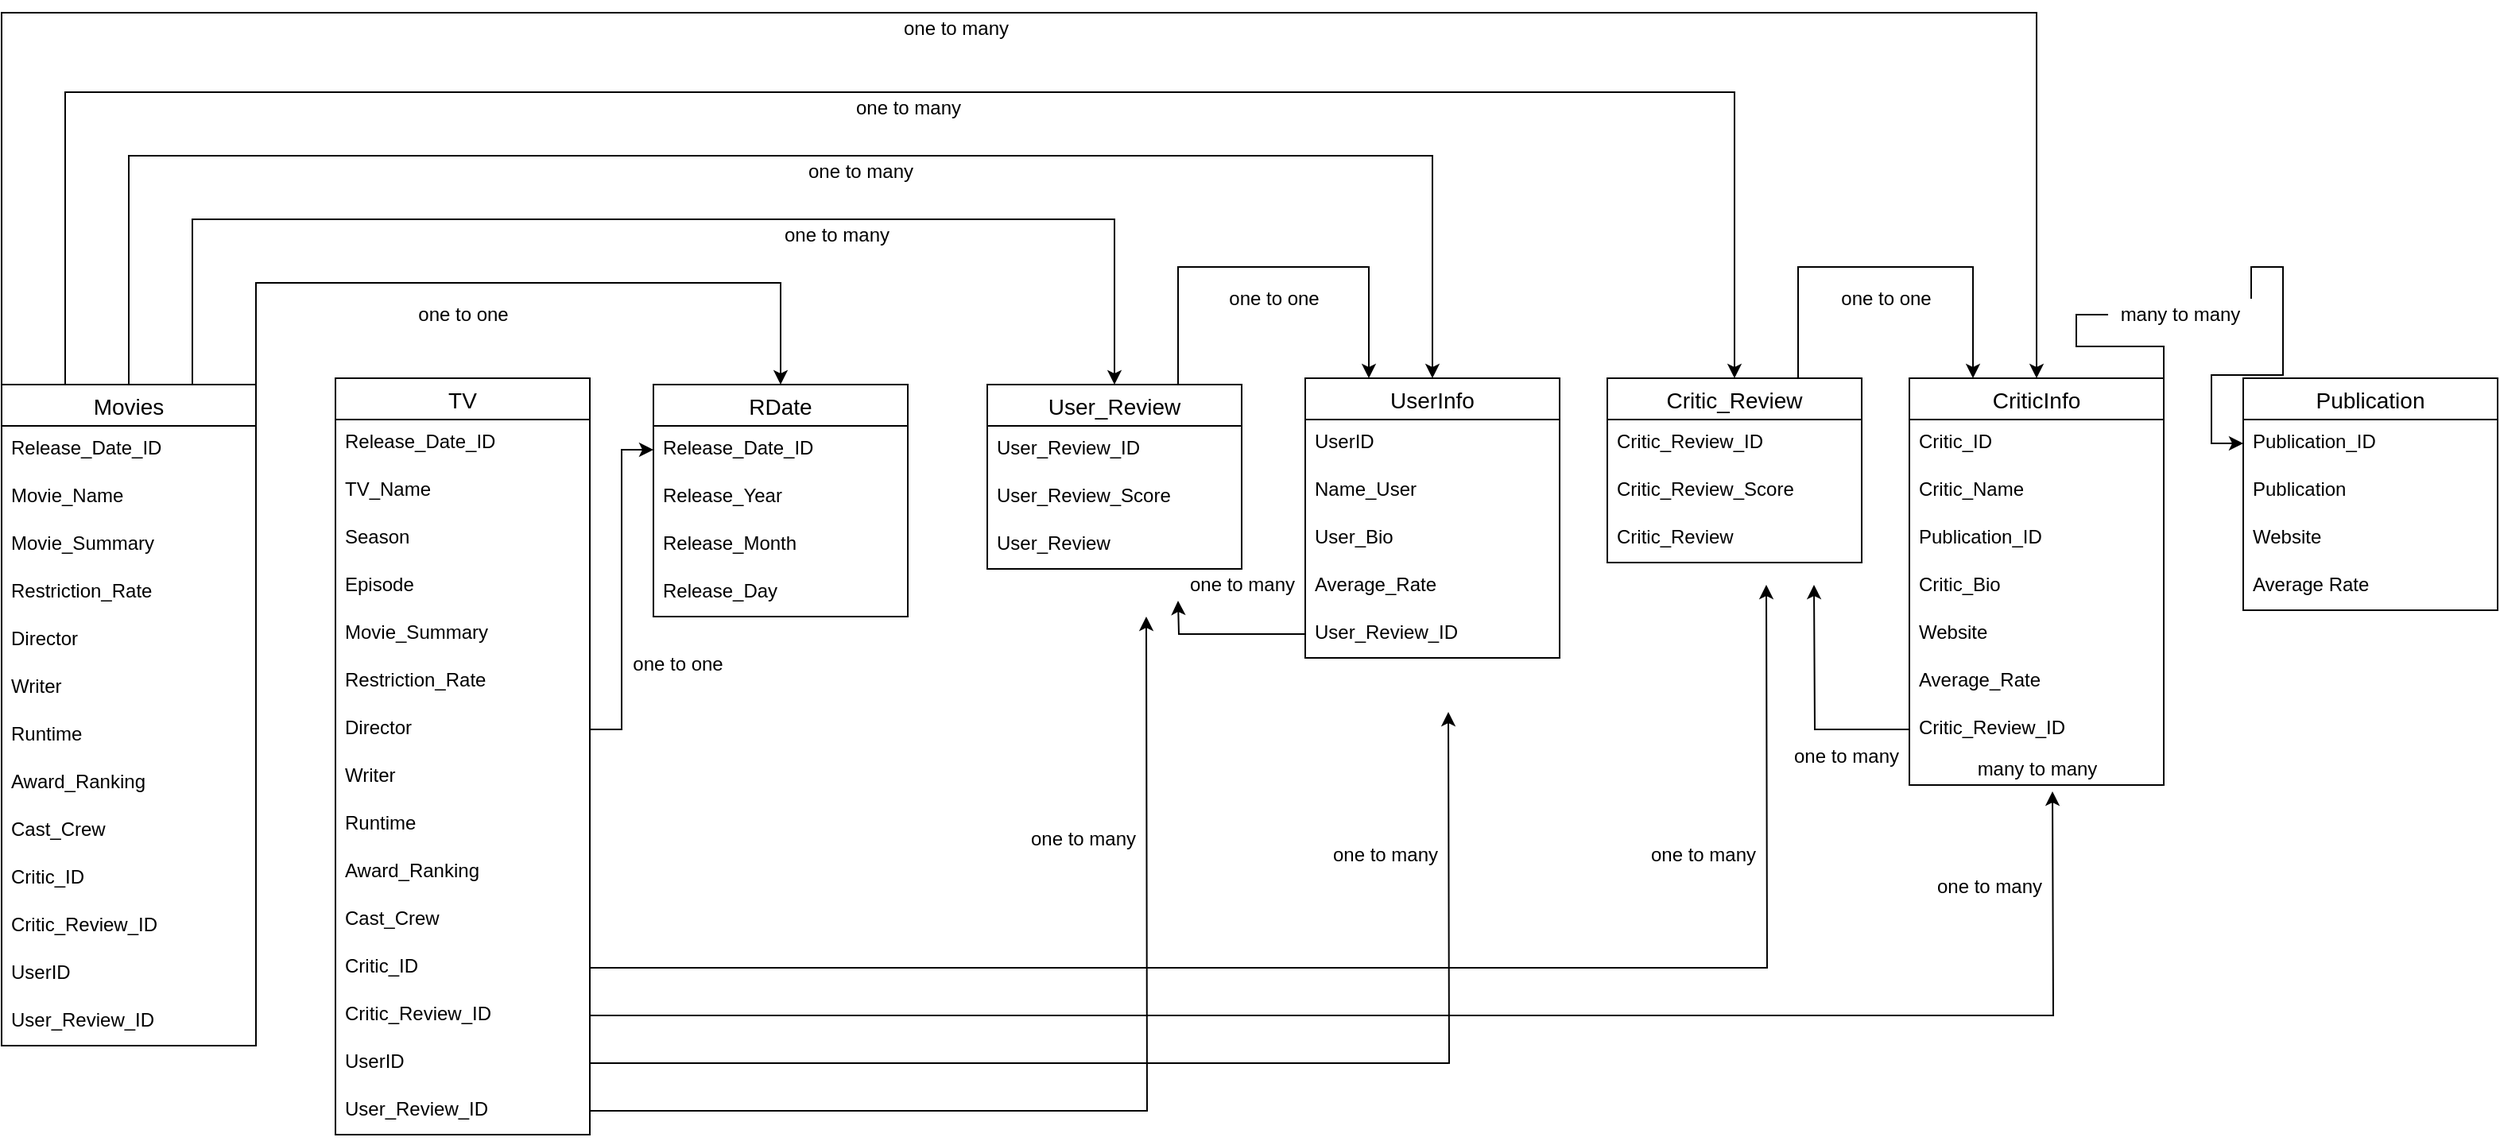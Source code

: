 <mxfile version="14.6.9" type="github">
  <diagram id="FcOZfvyRAADS41fhgshK" name="Page-1">
    <mxGraphModel dx="2603" dy="1822" grid="1" gridSize="10" guides="1" tooltips="1" connect="1" arrows="1" fold="1" page="1" pageScale="1" pageWidth="850" pageHeight="1100" math="0" shadow="0">
      <root>
        <mxCell id="0" />
        <mxCell id="1" parent="0" />
        <mxCell id="NTPSZeHlNnO5NupdeWOk-99" style="edgeStyle=orthogonalEdgeStyle;rounded=0;orthogonalLoop=1;jettySize=auto;html=1;exitX=0.5;exitY=0;exitDx=0;exitDy=0;entryX=0.5;entryY=0;entryDx=0;entryDy=0;strokeColor=#000000;" edge="1" parent="1" source="NTPSZeHlNnO5NupdeWOk-3" target="NTPSZeHlNnO5NupdeWOk-8">
          <mxGeometry relative="1" as="geometry">
            <Array as="points">
              <mxPoint y="104" />
              <mxPoint y="40" />
              <mxPoint x="330" y="40" />
            </Array>
          </mxGeometry>
        </mxCell>
        <mxCell id="NTPSZeHlNnO5NupdeWOk-103" style="edgeStyle=orthogonalEdgeStyle;rounded=0;orthogonalLoop=1;jettySize=auto;html=1;exitX=0.25;exitY=0;exitDx=0;exitDy=0;entryX=0.5;entryY=0;entryDx=0;entryDy=0;strokeColor=#000000;startArrow=none;" edge="1" parent="1" source="NTPSZeHlNnO5NupdeWOk-116" target="NTPSZeHlNnO5NupdeWOk-67">
          <mxGeometry relative="1" as="geometry">
            <Array as="points">
              <mxPoint x="540" />
            </Array>
          </mxGeometry>
        </mxCell>
        <mxCell id="NTPSZeHlNnO5NupdeWOk-104" style="edgeStyle=orthogonalEdgeStyle;rounded=0;orthogonalLoop=1;jettySize=auto;html=1;exitX=0.5;exitY=0;exitDx=0;exitDy=0;entryX=0.5;entryY=0;entryDx=0;entryDy=0;strokeColor=#000000;startArrow=none;" edge="1" parent="1" source="NTPSZeHlNnO5NupdeWOk-118" target="NTPSZeHlNnO5NupdeWOk-23">
          <mxGeometry relative="1" as="geometry">
            <Array as="points">
              <mxPoint x="740" y="-40" />
            </Array>
          </mxGeometry>
        </mxCell>
        <mxCell id="NTPSZeHlNnO5NupdeWOk-105" style="edgeStyle=orthogonalEdgeStyle;rounded=0;orthogonalLoop=1;jettySize=auto;html=1;exitX=0.25;exitY=0;exitDx=0;exitDy=0;entryX=0.5;entryY=0;entryDx=0;entryDy=0;strokeColor=#000000;startArrow=none;" edge="1" parent="1" source="NTPSZeHlNnO5NupdeWOk-120" target="NTPSZeHlNnO5NupdeWOk-61">
          <mxGeometry relative="1" as="geometry">
            <Array as="points">
              <mxPoint x="930" y="-80" />
            </Array>
          </mxGeometry>
        </mxCell>
        <mxCell id="NTPSZeHlNnO5NupdeWOk-106" style="edgeStyle=orthogonalEdgeStyle;rounded=0;orthogonalLoop=1;jettySize=auto;html=1;exitX=0;exitY=0;exitDx=0;exitDy=0;entryX=0.5;entryY=0;entryDx=0;entryDy=0;strokeColor=#000000;startArrow=none;" edge="1" parent="1" source="NTPSZeHlNnO5NupdeWOk-122" target="NTPSZeHlNnO5NupdeWOk-34">
          <mxGeometry relative="1" as="geometry">
            <Array as="points">
              <mxPoint x="1120" y="-130" />
            </Array>
          </mxGeometry>
        </mxCell>
        <mxCell id="NTPSZeHlNnO5NupdeWOk-3" value="Movies" style="swimlane;fontStyle=0;childLayout=stackLayout;horizontal=1;startSize=26;horizontalStack=0;resizeParent=1;resizeParentMax=0;resizeLast=0;collapsible=1;marginBottom=0;align=center;fontSize=14;" vertex="1" parent="1">
          <mxGeometry x="-160" y="104" width="160" height="416" as="geometry" />
        </mxCell>
        <mxCell id="NTPSZeHlNnO5NupdeWOk-4" value="Release_Date_ID" style="text;strokeColor=none;fillColor=none;spacingLeft=4;spacingRight=4;overflow=hidden;rotatable=0;points=[[0,0.5],[1,0.5]];portConstraint=eastwest;fontSize=12;" vertex="1" parent="NTPSZeHlNnO5NupdeWOk-3">
          <mxGeometry y="26" width="160" height="30" as="geometry" />
        </mxCell>
        <mxCell id="NTPSZeHlNnO5NupdeWOk-7" value="Movie_Name" style="text;strokeColor=none;fillColor=none;spacingLeft=4;spacingRight=4;overflow=hidden;rotatable=0;points=[[0,0.5],[1,0.5]];portConstraint=eastwest;fontSize=12;" vertex="1" parent="NTPSZeHlNnO5NupdeWOk-3">
          <mxGeometry y="56" width="160" height="30" as="geometry" />
        </mxCell>
        <mxCell id="NTPSZeHlNnO5NupdeWOk-5" value="Movie_Summary" style="text;strokeColor=none;fillColor=none;spacingLeft=4;spacingRight=4;overflow=hidden;rotatable=0;points=[[0,0.5],[1,0.5]];portConstraint=eastwest;fontSize=12;" vertex="1" parent="NTPSZeHlNnO5NupdeWOk-3">
          <mxGeometry y="86" width="160" height="30" as="geometry" />
        </mxCell>
        <mxCell id="NTPSZeHlNnO5NupdeWOk-6" value="Restriction_Rate" style="text;strokeColor=none;fillColor=none;spacingLeft=4;spacingRight=4;overflow=hidden;rotatable=0;points=[[0,0.5],[1,0.5]];portConstraint=eastwest;fontSize=12;" vertex="1" parent="NTPSZeHlNnO5NupdeWOk-3">
          <mxGeometry y="116" width="160" height="30" as="geometry" />
        </mxCell>
        <mxCell id="NTPSZeHlNnO5NupdeWOk-13" value="Director" style="text;strokeColor=none;fillColor=none;spacingLeft=4;spacingRight=4;overflow=hidden;rotatable=0;points=[[0,0.5],[1,0.5]];portConstraint=eastwest;fontSize=12;" vertex="1" parent="NTPSZeHlNnO5NupdeWOk-3">
          <mxGeometry y="146" width="160" height="30" as="geometry" />
        </mxCell>
        <mxCell id="NTPSZeHlNnO5NupdeWOk-14" value="Writer" style="text;strokeColor=none;fillColor=none;spacingLeft=4;spacingRight=4;overflow=hidden;rotatable=0;points=[[0,0.5],[1,0.5]];portConstraint=eastwest;fontSize=12;" vertex="1" parent="NTPSZeHlNnO5NupdeWOk-3">
          <mxGeometry y="176" width="160" height="30" as="geometry" />
        </mxCell>
        <mxCell id="NTPSZeHlNnO5NupdeWOk-16" value="Runtime" style="text;strokeColor=none;fillColor=none;spacingLeft=4;spacingRight=4;overflow=hidden;rotatable=0;points=[[0,0.5],[1,0.5]];portConstraint=eastwest;fontSize=12;" vertex="1" parent="NTPSZeHlNnO5NupdeWOk-3">
          <mxGeometry y="206" width="160" height="30" as="geometry" />
        </mxCell>
        <mxCell id="NTPSZeHlNnO5NupdeWOk-17" value="Award_Ranking" style="text;strokeColor=none;fillColor=none;spacingLeft=4;spacingRight=4;overflow=hidden;rotatable=0;points=[[0,0.5],[1,0.5]];portConstraint=eastwest;fontSize=12;" vertex="1" parent="NTPSZeHlNnO5NupdeWOk-3">
          <mxGeometry y="236" width="160" height="30" as="geometry" />
        </mxCell>
        <mxCell id="NTPSZeHlNnO5NupdeWOk-18" value="Cast_Crew" style="text;strokeColor=none;fillColor=none;spacingLeft=4;spacingRight=4;overflow=hidden;rotatable=0;points=[[0,0.5],[1,0.5]];portConstraint=eastwest;fontSize=12;" vertex="1" parent="NTPSZeHlNnO5NupdeWOk-3">
          <mxGeometry y="266" width="160" height="30" as="geometry" />
        </mxCell>
        <mxCell id="NTPSZeHlNnO5NupdeWOk-19" value="Critic_ID" style="text;strokeColor=none;fillColor=none;spacingLeft=4;spacingRight=4;overflow=hidden;rotatable=0;points=[[0,0.5],[1,0.5]];portConstraint=eastwest;fontSize=12;" vertex="1" parent="NTPSZeHlNnO5NupdeWOk-3">
          <mxGeometry y="296" width="160" height="30" as="geometry" />
        </mxCell>
        <mxCell id="NTPSZeHlNnO5NupdeWOk-20" value="Critic_Review_ID" style="text;strokeColor=none;fillColor=none;spacingLeft=4;spacingRight=4;overflow=hidden;rotatable=0;points=[[0,0.5],[1,0.5]];portConstraint=eastwest;fontSize=12;" vertex="1" parent="NTPSZeHlNnO5NupdeWOk-3">
          <mxGeometry y="326" width="160" height="30" as="geometry" />
        </mxCell>
        <mxCell id="NTPSZeHlNnO5NupdeWOk-21" value="UserID" style="text;strokeColor=none;fillColor=none;spacingLeft=4;spacingRight=4;overflow=hidden;rotatable=0;points=[[0,0.5],[1,0.5]];portConstraint=eastwest;fontSize=12;" vertex="1" parent="NTPSZeHlNnO5NupdeWOk-3">
          <mxGeometry y="356" width="160" height="30" as="geometry" />
        </mxCell>
        <mxCell id="NTPSZeHlNnO5NupdeWOk-22" value="User_Review_ID" style="text;strokeColor=none;fillColor=none;spacingLeft=4;spacingRight=4;overflow=hidden;rotatable=0;points=[[0,0.5],[1,0.5]];portConstraint=eastwest;fontSize=12;" vertex="1" parent="NTPSZeHlNnO5NupdeWOk-3">
          <mxGeometry y="386" width="160" height="30" as="geometry" />
        </mxCell>
        <mxCell id="NTPSZeHlNnO5NupdeWOk-8" value="RDate" style="swimlane;fontStyle=0;childLayout=stackLayout;horizontal=1;startSize=26;horizontalStack=0;resizeParent=1;resizeParentMax=0;resizeLast=0;collapsible=1;marginBottom=0;align=center;fontSize=14;" vertex="1" parent="1">
          <mxGeometry x="250" y="104" width="160" height="146" as="geometry" />
        </mxCell>
        <mxCell id="NTPSZeHlNnO5NupdeWOk-9" value="Release_Date_ID" style="text;strokeColor=none;fillColor=none;spacingLeft=4;spacingRight=4;overflow=hidden;rotatable=0;points=[[0,0.5],[1,0.5]];portConstraint=eastwest;fontSize=12;" vertex="1" parent="NTPSZeHlNnO5NupdeWOk-8">
          <mxGeometry y="26" width="160" height="30" as="geometry" />
        </mxCell>
        <mxCell id="NTPSZeHlNnO5NupdeWOk-10" value="Release_Year" style="text;strokeColor=none;fillColor=none;spacingLeft=4;spacingRight=4;overflow=hidden;rotatable=0;points=[[0,0.5],[1,0.5]];portConstraint=eastwest;fontSize=12;" vertex="1" parent="NTPSZeHlNnO5NupdeWOk-8">
          <mxGeometry y="56" width="160" height="30" as="geometry" />
        </mxCell>
        <mxCell id="NTPSZeHlNnO5NupdeWOk-11" value="Release_Month" style="text;strokeColor=none;fillColor=none;spacingLeft=4;spacingRight=4;overflow=hidden;rotatable=0;points=[[0,0.5],[1,0.5]];portConstraint=eastwest;fontSize=12;" vertex="1" parent="NTPSZeHlNnO5NupdeWOk-8">
          <mxGeometry y="86" width="160" height="30" as="geometry" />
        </mxCell>
        <mxCell id="NTPSZeHlNnO5NupdeWOk-12" value="Release_Day" style="text;strokeColor=none;fillColor=none;spacingLeft=4;spacingRight=4;overflow=hidden;rotatable=0;points=[[0,0.5],[1,0.5]];portConstraint=eastwest;fontSize=12;" vertex="1" parent="NTPSZeHlNnO5NupdeWOk-8">
          <mxGeometry y="116" width="160" height="30" as="geometry" />
        </mxCell>
        <mxCell id="NTPSZeHlNnO5NupdeWOk-23" value="UserInfo" style="swimlane;fontStyle=0;childLayout=stackLayout;horizontal=1;startSize=26;horizontalStack=0;resizeParent=1;resizeParentMax=0;resizeLast=0;collapsible=1;marginBottom=0;align=center;fontSize=14;" vertex="1" parent="1">
          <mxGeometry x="660" y="100" width="160" height="176" as="geometry" />
        </mxCell>
        <mxCell id="NTPSZeHlNnO5NupdeWOk-24" value="UserID" style="text;strokeColor=none;fillColor=none;spacingLeft=4;spacingRight=4;overflow=hidden;rotatable=0;points=[[0,0.5],[1,0.5]];portConstraint=eastwest;fontSize=12;" vertex="1" parent="NTPSZeHlNnO5NupdeWOk-23">
          <mxGeometry y="26" width="160" height="30" as="geometry" />
        </mxCell>
        <mxCell id="NTPSZeHlNnO5NupdeWOk-25" value="Name_User" style="text;strokeColor=none;fillColor=none;spacingLeft=4;spacingRight=4;overflow=hidden;rotatable=0;points=[[0,0.5],[1,0.5]];portConstraint=eastwest;fontSize=12;" vertex="1" parent="NTPSZeHlNnO5NupdeWOk-23">
          <mxGeometry y="56" width="160" height="30" as="geometry" />
        </mxCell>
        <mxCell id="NTPSZeHlNnO5NupdeWOk-27" value="User_Bio" style="text;strokeColor=none;fillColor=none;spacingLeft=4;spacingRight=4;overflow=hidden;rotatable=0;points=[[0,0.5],[1,0.5]];portConstraint=eastwest;fontSize=12;" vertex="1" parent="NTPSZeHlNnO5NupdeWOk-23">
          <mxGeometry y="86" width="160" height="30" as="geometry" />
        </mxCell>
        <mxCell id="NTPSZeHlNnO5NupdeWOk-29" value="Average_Rate" style="text;strokeColor=none;fillColor=none;spacingLeft=4;spacingRight=4;overflow=hidden;rotatable=0;points=[[0,0.5],[1,0.5]];portConstraint=eastwest;fontSize=12;" vertex="1" parent="NTPSZeHlNnO5NupdeWOk-23">
          <mxGeometry y="116" width="160" height="30" as="geometry" />
        </mxCell>
        <mxCell id="NTPSZeHlNnO5NupdeWOk-30" value="User_Review_ID" style="text;strokeColor=none;fillColor=none;spacingLeft=4;spacingRight=4;overflow=hidden;rotatable=0;points=[[0,0.5],[1,0.5]];portConstraint=eastwest;fontSize=12;" vertex="1" parent="NTPSZeHlNnO5NupdeWOk-23">
          <mxGeometry y="146" width="160" height="30" as="geometry" />
        </mxCell>
        <mxCell id="NTPSZeHlNnO5NupdeWOk-130" style="edgeStyle=orthogonalEdgeStyle;rounded=0;orthogonalLoop=1;jettySize=auto;html=1;exitX=1;exitY=0;exitDx=0;exitDy=0;entryX=0;entryY=0.5;entryDx=0;entryDy=0;strokeColor=#000000;startArrow=none;" edge="1" parent="1" source="NTPSZeHlNnO5NupdeWOk-131" target="NTPSZeHlNnO5NupdeWOk-89">
          <mxGeometry relative="1" as="geometry" />
        </mxCell>
        <mxCell id="NTPSZeHlNnO5NupdeWOk-34" value="CriticInfo" style="swimlane;fontStyle=0;childLayout=stackLayout;horizontal=1;startSize=26;horizontalStack=0;resizeParent=1;resizeParentMax=0;resizeLast=0;collapsible=1;marginBottom=0;align=center;fontSize=14;" vertex="1" parent="1">
          <mxGeometry x="1040" y="100" width="160" height="256" as="geometry" />
        </mxCell>
        <mxCell id="NTPSZeHlNnO5NupdeWOk-35" value="Critic_ID" style="text;strokeColor=none;fillColor=none;spacingLeft=4;spacingRight=4;overflow=hidden;rotatable=0;points=[[0,0.5],[1,0.5]];portConstraint=eastwest;fontSize=12;" vertex="1" parent="NTPSZeHlNnO5NupdeWOk-34">
          <mxGeometry y="26" width="160" height="30" as="geometry" />
        </mxCell>
        <mxCell id="NTPSZeHlNnO5NupdeWOk-36" value="Critic_Name" style="text;strokeColor=none;fillColor=none;spacingLeft=4;spacingRight=4;overflow=hidden;rotatable=0;points=[[0,0.5],[1,0.5]];portConstraint=eastwest;fontSize=12;" vertex="1" parent="NTPSZeHlNnO5NupdeWOk-34">
          <mxGeometry y="56" width="160" height="30" as="geometry" />
        </mxCell>
        <mxCell id="NTPSZeHlNnO5NupdeWOk-37" value="Publication_ID" style="text;strokeColor=none;fillColor=none;spacingLeft=4;spacingRight=4;overflow=hidden;rotatable=0;points=[[0,0.5],[1,0.5]];portConstraint=eastwest;fontSize=12;" vertex="1" parent="NTPSZeHlNnO5NupdeWOk-34">
          <mxGeometry y="86" width="160" height="30" as="geometry" />
        </mxCell>
        <mxCell id="NTPSZeHlNnO5NupdeWOk-38" value="Critic_Bio" style="text;strokeColor=none;fillColor=none;spacingLeft=4;spacingRight=4;overflow=hidden;rotatable=0;points=[[0,0.5],[1,0.5]];portConstraint=eastwest;fontSize=12;" vertex="1" parent="NTPSZeHlNnO5NupdeWOk-34">
          <mxGeometry y="116" width="160" height="30" as="geometry" />
        </mxCell>
        <mxCell id="NTPSZeHlNnO5NupdeWOk-39" value="Website" style="text;strokeColor=none;fillColor=none;spacingLeft=4;spacingRight=4;overflow=hidden;rotatable=0;points=[[0,0.5],[1,0.5]];portConstraint=eastwest;fontSize=12;" vertex="1" parent="NTPSZeHlNnO5NupdeWOk-34">
          <mxGeometry y="146" width="160" height="30" as="geometry" />
        </mxCell>
        <mxCell id="NTPSZeHlNnO5NupdeWOk-40" value="Average_Rate" style="text;strokeColor=none;fillColor=none;spacingLeft=4;spacingRight=4;overflow=hidden;rotatable=0;points=[[0,0.5],[1,0.5]];portConstraint=eastwest;fontSize=12;" vertex="1" parent="NTPSZeHlNnO5NupdeWOk-34">
          <mxGeometry y="176" width="160" height="30" as="geometry" />
        </mxCell>
        <mxCell id="NTPSZeHlNnO5NupdeWOk-41" value="Critic_Review_ID" style="text;strokeColor=none;fillColor=none;spacingLeft=4;spacingRight=4;overflow=hidden;rotatable=0;points=[[0,0.5],[1,0.5]];portConstraint=eastwest;fontSize=12;" vertex="1" parent="NTPSZeHlNnO5NupdeWOk-34">
          <mxGeometry y="206" width="160" height="30" as="geometry" />
        </mxCell>
        <mxCell id="NTPSZeHlNnO5NupdeWOk-128" value="many to many" style="text;html=1;resizable=0;autosize=1;align=center;verticalAlign=middle;points=[];fillColor=none;strokeColor=none;rounded=0;" vertex="1" parent="NTPSZeHlNnO5NupdeWOk-34">
          <mxGeometry y="236" width="160" height="20" as="geometry" />
        </mxCell>
        <mxCell id="NTPSZeHlNnO5NupdeWOk-45" value="TV" style="swimlane;fontStyle=0;childLayout=stackLayout;horizontal=1;startSize=26;horizontalStack=0;resizeParent=1;resizeParentMax=0;resizeLast=0;collapsible=1;marginBottom=0;align=center;fontSize=14;" vertex="1" parent="1">
          <mxGeometry x="50" y="100" width="160" height="476" as="geometry" />
        </mxCell>
        <mxCell id="NTPSZeHlNnO5NupdeWOk-46" value="Release_Date_ID" style="text;strokeColor=none;fillColor=none;spacingLeft=4;spacingRight=4;overflow=hidden;rotatable=0;points=[[0,0.5],[1,0.5]];portConstraint=eastwest;fontSize=12;" vertex="1" parent="NTPSZeHlNnO5NupdeWOk-45">
          <mxGeometry y="26" width="160" height="30" as="geometry" />
        </mxCell>
        <mxCell id="NTPSZeHlNnO5NupdeWOk-47" value="TV_Name" style="text;strokeColor=none;fillColor=none;spacingLeft=4;spacingRight=4;overflow=hidden;rotatable=0;points=[[0,0.5],[1,0.5]];portConstraint=eastwest;fontSize=12;" vertex="1" parent="NTPSZeHlNnO5NupdeWOk-45">
          <mxGeometry y="56" width="160" height="30" as="geometry" />
        </mxCell>
        <mxCell id="NTPSZeHlNnO5NupdeWOk-59" value="Season" style="text;strokeColor=none;fillColor=none;spacingLeft=4;spacingRight=4;overflow=hidden;rotatable=0;points=[[0,0.5],[1,0.5]];portConstraint=eastwest;fontSize=12;" vertex="1" parent="NTPSZeHlNnO5NupdeWOk-45">
          <mxGeometry y="86" width="160" height="30" as="geometry" />
        </mxCell>
        <mxCell id="NTPSZeHlNnO5NupdeWOk-60" value="Episode" style="text;strokeColor=none;fillColor=none;spacingLeft=4;spacingRight=4;overflow=hidden;rotatable=0;points=[[0,0.5],[1,0.5]];portConstraint=eastwest;fontSize=12;" vertex="1" parent="NTPSZeHlNnO5NupdeWOk-45">
          <mxGeometry y="116" width="160" height="30" as="geometry" />
        </mxCell>
        <mxCell id="NTPSZeHlNnO5NupdeWOk-48" value="Movie_Summary" style="text;strokeColor=none;fillColor=none;spacingLeft=4;spacingRight=4;overflow=hidden;rotatable=0;points=[[0,0.5],[1,0.5]];portConstraint=eastwest;fontSize=12;" vertex="1" parent="NTPSZeHlNnO5NupdeWOk-45">
          <mxGeometry y="146" width="160" height="30" as="geometry" />
        </mxCell>
        <mxCell id="NTPSZeHlNnO5NupdeWOk-49" value="Restriction_Rate" style="text;strokeColor=none;fillColor=none;spacingLeft=4;spacingRight=4;overflow=hidden;rotatable=0;points=[[0,0.5],[1,0.5]];portConstraint=eastwest;fontSize=12;" vertex="1" parent="NTPSZeHlNnO5NupdeWOk-45">
          <mxGeometry y="176" width="160" height="30" as="geometry" />
        </mxCell>
        <mxCell id="NTPSZeHlNnO5NupdeWOk-50" value="Director" style="text;strokeColor=none;fillColor=none;spacingLeft=4;spacingRight=4;overflow=hidden;rotatable=0;points=[[0,0.5],[1,0.5]];portConstraint=eastwest;fontSize=12;" vertex="1" parent="NTPSZeHlNnO5NupdeWOk-45">
          <mxGeometry y="206" width="160" height="30" as="geometry" />
        </mxCell>
        <mxCell id="NTPSZeHlNnO5NupdeWOk-51" value="Writer" style="text;strokeColor=none;fillColor=none;spacingLeft=4;spacingRight=4;overflow=hidden;rotatable=0;points=[[0,0.5],[1,0.5]];portConstraint=eastwest;fontSize=12;" vertex="1" parent="NTPSZeHlNnO5NupdeWOk-45">
          <mxGeometry y="236" width="160" height="30" as="geometry" />
        </mxCell>
        <mxCell id="NTPSZeHlNnO5NupdeWOk-52" value="Runtime" style="text;strokeColor=none;fillColor=none;spacingLeft=4;spacingRight=4;overflow=hidden;rotatable=0;points=[[0,0.5],[1,0.5]];portConstraint=eastwest;fontSize=12;" vertex="1" parent="NTPSZeHlNnO5NupdeWOk-45">
          <mxGeometry y="266" width="160" height="30" as="geometry" />
        </mxCell>
        <mxCell id="NTPSZeHlNnO5NupdeWOk-53" value="Award_Ranking" style="text;strokeColor=none;fillColor=none;spacingLeft=4;spacingRight=4;overflow=hidden;rotatable=0;points=[[0,0.5],[1,0.5]];portConstraint=eastwest;fontSize=12;" vertex="1" parent="NTPSZeHlNnO5NupdeWOk-45">
          <mxGeometry y="296" width="160" height="30" as="geometry" />
        </mxCell>
        <mxCell id="NTPSZeHlNnO5NupdeWOk-54" value="Cast_Crew" style="text;strokeColor=none;fillColor=none;spacingLeft=4;spacingRight=4;overflow=hidden;rotatable=0;points=[[0,0.5],[1,0.5]];portConstraint=eastwest;fontSize=12;" vertex="1" parent="NTPSZeHlNnO5NupdeWOk-45">
          <mxGeometry y="326" width="160" height="30" as="geometry" />
        </mxCell>
        <mxCell id="NTPSZeHlNnO5NupdeWOk-55" value="Critic_ID" style="text;strokeColor=none;fillColor=none;spacingLeft=4;spacingRight=4;overflow=hidden;rotatable=0;points=[[0,0.5],[1,0.5]];portConstraint=eastwest;fontSize=12;" vertex="1" parent="NTPSZeHlNnO5NupdeWOk-45">
          <mxGeometry y="356" width="160" height="30" as="geometry" />
        </mxCell>
        <mxCell id="NTPSZeHlNnO5NupdeWOk-56" value="Critic_Review_ID" style="text;strokeColor=none;fillColor=none;spacingLeft=4;spacingRight=4;overflow=hidden;rotatable=0;points=[[0,0.5],[1,0.5]];portConstraint=eastwest;fontSize=12;" vertex="1" parent="NTPSZeHlNnO5NupdeWOk-45">
          <mxGeometry y="386" width="160" height="30" as="geometry" />
        </mxCell>
        <mxCell id="NTPSZeHlNnO5NupdeWOk-57" value="UserID" style="text;strokeColor=none;fillColor=none;spacingLeft=4;spacingRight=4;overflow=hidden;rotatable=0;points=[[0,0.5],[1,0.5]];portConstraint=eastwest;fontSize=12;" vertex="1" parent="NTPSZeHlNnO5NupdeWOk-45">
          <mxGeometry y="416" width="160" height="30" as="geometry" />
        </mxCell>
        <mxCell id="NTPSZeHlNnO5NupdeWOk-58" value="User_Review_ID" style="text;strokeColor=none;fillColor=none;spacingLeft=4;spacingRight=4;overflow=hidden;rotatable=0;points=[[0,0.5],[1,0.5]];portConstraint=eastwest;fontSize=12;" vertex="1" parent="NTPSZeHlNnO5NupdeWOk-45">
          <mxGeometry y="446" width="160" height="30" as="geometry" />
        </mxCell>
        <mxCell id="NTPSZeHlNnO5NupdeWOk-137" style="edgeStyle=orthogonalEdgeStyle;rounded=0;orthogonalLoop=1;jettySize=auto;html=1;exitX=0.75;exitY=0;exitDx=0;exitDy=0;entryX=0.25;entryY=0;entryDx=0;entryDy=0;strokeColor=#000000;" edge="1" parent="1" source="NTPSZeHlNnO5NupdeWOk-61" target="NTPSZeHlNnO5NupdeWOk-34">
          <mxGeometry relative="1" as="geometry">
            <Array as="points">
              <mxPoint x="970" y="30" />
              <mxPoint x="1080" y="30" />
            </Array>
          </mxGeometry>
        </mxCell>
        <mxCell id="NTPSZeHlNnO5NupdeWOk-61" value="Critic_Review" style="swimlane;fontStyle=0;childLayout=stackLayout;horizontal=1;startSize=26;horizontalStack=0;resizeParent=1;resizeParentMax=0;resizeLast=0;collapsible=1;marginBottom=0;align=center;fontSize=14;" vertex="1" parent="1">
          <mxGeometry x="850" y="100" width="160" height="116" as="geometry" />
        </mxCell>
        <mxCell id="NTPSZeHlNnO5NupdeWOk-62" value="Critic_Review_ID" style="text;strokeColor=none;fillColor=none;spacingLeft=4;spacingRight=4;overflow=hidden;rotatable=0;points=[[0,0.5],[1,0.5]];portConstraint=eastwest;fontSize=12;" vertex="1" parent="NTPSZeHlNnO5NupdeWOk-61">
          <mxGeometry y="26" width="160" height="30" as="geometry" />
        </mxCell>
        <mxCell id="NTPSZeHlNnO5NupdeWOk-63" value="Critic_Review_Score" style="text;strokeColor=none;fillColor=none;spacingLeft=4;spacingRight=4;overflow=hidden;rotatable=0;points=[[0,0.5],[1,0.5]];portConstraint=eastwest;fontSize=12;" vertex="1" parent="NTPSZeHlNnO5NupdeWOk-61">
          <mxGeometry y="56" width="160" height="30" as="geometry" />
        </mxCell>
        <mxCell id="NTPSZeHlNnO5NupdeWOk-64" value="Critic_Review" style="text;strokeColor=none;fillColor=none;spacingLeft=4;spacingRight=4;overflow=hidden;rotatable=0;points=[[0,0.5],[1,0.5]];portConstraint=eastwest;fontSize=12;" vertex="1" parent="NTPSZeHlNnO5NupdeWOk-61">
          <mxGeometry y="86" width="160" height="30" as="geometry" />
        </mxCell>
        <mxCell id="NTPSZeHlNnO5NupdeWOk-133" style="edgeStyle=orthogonalEdgeStyle;rounded=0;orthogonalLoop=1;jettySize=auto;html=1;exitX=0.75;exitY=0;exitDx=0;exitDy=0;entryX=0.25;entryY=0;entryDx=0;entryDy=0;strokeColor=#000000;" edge="1" parent="1" source="NTPSZeHlNnO5NupdeWOk-67" target="NTPSZeHlNnO5NupdeWOk-23">
          <mxGeometry relative="1" as="geometry">
            <Array as="points">
              <mxPoint x="580" y="30" />
              <mxPoint x="700" y="30" />
            </Array>
          </mxGeometry>
        </mxCell>
        <mxCell id="NTPSZeHlNnO5NupdeWOk-67" value="User_Review" style="swimlane;fontStyle=0;childLayout=stackLayout;horizontal=1;startSize=26;horizontalStack=0;resizeParent=1;resizeParentMax=0;resizeLast=0;collapsible=1;marginBottom=0;align=center;fontSize=14;" vertex="1" parent="1">
          <mxGeometry x="460" y="104" width="160" height="116" as="geometry" />
        </mxCell>
        <mxCell id="NTPSZeHlNnO5NupdeWOk-68" value="User_Review_ID&#xa;" style="text;strokeColor=none;fillColor=none;spacingLeft=4;spacingRight=4;overflow=hidden;rotatable=0;points=[[0,0.5],[1,0.5]];portConstraint=eastwest;fontSize=12;" vertex="1" parent="NTPSZeHlNnO5NupdeWOk-67">
          <mxGeometry y="26" width="160" height="30" as="geometry" />
        </mxCell>
        <mxCell id="NTPSZeHlNnO5NupdeWOk-69" value="User_Review_Score" style="text;strokeColor=none;fillColor=none;spacingLeft=4;spacingRight=4;overflow=hidden;rotatable=0;points=[[0,0.5],[1,0.5]];portConstraint=eastwest;fontSize=12;" vertex="1" parent="NTPSZeHlNnO5NupdeWOk-67">
          <mxGeometry y="56" width="160" height="30" as="geometry" />
        </mxCell>
        <mxCell id="NTPSZeHlNnO5NupdeWOk-70" value="User_Review" style="text;strokeColor=none;fillColor=none;spacingLeft=4;spacingRight=4;overflow=hidden;rotatable=0;points=[[0,0.5],[1,0.5]];portConstraint=eastwest;fontSize=12;" vertex="1" parent="NTPSZeHlNnO5NupdeWOk-67">
          <mxGeometry y="86" width="160" height="30" as="geometry" />
        </mxCell>
        <mxCell id="NTPSZeHlNnO5NupdeWOk-88" value="Publication" style="swimlane;fontStyle=0;childLayout=stackLayout;horizontal=1;startSize=26;horizontalStack=0;resizeParent=1;resizeParentMax=0;resizeLast=0;collapsible=1;marginBottom=0;align=center;fontSize=14;" vertex="1" parent="1">
          <mxGeometry x="1250" y="100" width="160" height="146" as="geometry" />
        </mxCell>
        <mxCell id="NTPSZeHlNnO5NupdeWOk-89" value="Publication_ID" style="text;strokeColor=none;fillColor=none;spacingLeft=4;spacingRight=4;overflow=hidden;rotatable=0;points=[[0,0.5],[1,0.5]];portConstraint=eastwest;fontSize=12;" vertex="1" parent="NTPSZeHlNnO5NupdeWOk-88">
          <mxGeometry y="26" width="160" height="30" as="geometry" />
        </mxCell>
        <mxCell id="NTPSZeHlNnO5NupdeWOk-90" value="Publication" style="text;strokeColor=none;fillColor=none;spacingLeft=4;spacingRight=4;overflow=hidden;rotatable=0;points=[[0,0.5],[1,0.5]];portConstraint=eastwest;fontSize=12;" vertex="1" parent="NTPSZeHlNnO5NupdeWOk-88">
          <mxGeometry y="56" width="160" height="30" as="geometry" />
        </mxCell>
        <mxCell id="NTPSZeHlNnO5NupdeWOk-93" value="Website" style="text;strokeColor=none;fillColor=none;spacingLeft=4;spacingRight=4;overflow=hidden;rotatable=0;points=[[0,0.5],[1,0.5]];portConstraint=eastwest;fontSize=12;" vertex="1" parent="NTPSZeHlNnO5NupdeWOk-88">
          <mxGeometry y="86" width="160" height="30" as="geometry" />
        </mxCell>
        <mxCell id="NTPSZeHlNnO5NupdeWOk-94" value="Average Rate" style="text;strokeColor=none;fillColor=none;spacingLeft=4;spacingRight=4;overflow=hidden;rotatable=0;points=[[0,0.5],[1,0.5]];portConstraint=eastwest;fontSize=12;" vertex="1" parent="NTPSZeHlNnO5NupdeWOk-88">
          <mxGeometry y="116" width="160" height="30" as="geometry" />
        </mxCell>
        <mxCell id="NTPSZeHlNnO5NupdeWOk-102" style="edgeStyle=orthogonalEdgeStyle;rounded=0;orthogonalLoop=1;jettySize=auto;html=1;entryX=0;entryY=0.5;entryDx=0;entryDy=0;strokeColor=#000000;exitX=1;exitY=0.5;exitDx=0;exitDy=0;" edge="1" parent="1" source="NTPSZeHlNnO5NupdeWOk-50" target="NTPSZeHlNnO5NupdeWOk-9">
          <mxGeometry relative="1" as="geometry">
            <mxPoint x="230" y="310" as="sourcePoint" />
          </mxGeometry>
        </mxCell>
        <mxCell id="NTPSZeHlNnO5NupdeWOk-109" style="edgeStyle=orthogonalEdgeStyle;rounded=0;orthogonalLoop=1;jettySize=auto;html=1;exitX=1;exitY=0.5;exitDx=0;exitDy=0;strokeColor=#000000;" edge="1" parent="1" source="NTPSZeHlNnO5NupdeWOk-58">
          <mxGeometry relative="1" as="geometry">
            <mxPoint x="560" y="250" as="targetPoint" />
          </mxGeometry>
        </mxCell>
        <mxCell id="NTPSZeHlNnO5NupdeWOk-110" style="edgeStyle=orthogonalEdgeStyle;rounded=0;orthogonalLoop=1;jettySize=auto;html=1;exitX=1;exitY=0.5;exitDx=0;exitDy=0;strokeColor=#000000;" edge="1" parent="1" source="NTPSZeHlNnO5NupdeWOk-57">
          <mxGeometry relative="1" as="geometry">
            <mxPoint x="750" y="310" as="targetPoint" />
          </mxGeometry>
        </mxCell>
        <mxCell id="NTPSZeHlNnO5NupdeWOk-111" style="edgeStyle=orthogonalEdgeStyle;rounded=0;orthogonalLoop=1;jettySize=auto;html=1;exitX=1;exitY=0.5;exitDx=0;exitDy=0;strokeColor=#000000;" edge="1" parent="1" source="NTPSZeHlNnO5NupdeWOk-56">
          <mxGeometry relative="1" as="geometry">
            <mxPoint x="1130" y="360" as="targetPoint" />
          </mxGeometry>
        </mxCell>
        <mxCell id="NTPSZeHlNnO5NupdeWOk-112" style="edgeStyle=orthogonalEdgeStyle;rounded=0;orthogonalLoop=1;jettySize=auto;html=1;exitX=1;exitY=0.5;exitDx=0;exitDy=0;strokeColor=#000000;" edge="1" parent="1" source="NTPSZeHlNnO5NupdeWOk-55">
          <mxGeometry relative="1" as="geometry">
            <mxPoint x="950" y="230" as="targetPoint" />
          </mxGeometry>
        </mxCell>
        <mxCell id="NTPSZeHlNnO5NupdeWOk-113" value="one to one" style="text;html=1;resizable=0;autosize=1;align=center;verticalAlign=middle;points=[];fillColor=none;strokeColor=none;rounded=0;" vertex="1" parent="1">
          <mxGeometry x="95" y="50" width="70" height="20" as="geometry" />
        </mxCell>
        <mxCell id="NTPSZeHlNnO5NupdeWOk-114" value="one to one" style="text;html=1;resizable=0;autosize=1;align=center;verticalAlign=middle;points=[];fillColor=none;strokeColor=none;rounded=0;" vertex="1" parent="1">
          <mxGeometry x="230" y="270" width="70" height="20" as="geometry" />
        </mxCell>
        <mxCell id="NTPSZeHlNnO5NupdeWOk-116" value="one to many" style="text;html=1;resizable=0;autosize=1;align=center;verticalAlign=middle;points=[];fillColor=none;strokeColor=none;rounded=0;" vertex="1" parent="1">
          <mxGeometry x="325" width="80" height="20" as="geometry" />
        </mxCell>
        <mxCell id="NTPSZeHlNnO5NupdeWOk-117" value="" style="edgeStyle=orthogonalEdgeStyle;rounded=0;orthogonalLoop=1;jettySize=auto;html=1;exitX=0.25;exitY=0;exitDx=0;exitDy=0;entryX=0.5;entryY=0;entryDx=0;entryDy=0;strokeColor=#000000;endArrow=none;" edge="1" parent="1" source="NTPSZeHlNnO5NupdeWOk-3" target="NTPSZeHlNnO5NupdeWOk-116">
          <mxGeometry relative="1" as="geometry">
            <mxPoint x="-120" y="104" as="sourcePoint" />
            <mxPoint x="540" y="104" as="targetPoint" />
            <Array as="points">
              <mxPoint x="-40" y="104" />
              <mxPoint x="-40" />
            </Array>
          </mxGeometry>
        </mxCell>
        <mxCell id="NTPSZeHlNnO5NupdeWOk-118" value="one to many" style="text;html=1;resizable=0;autosize=1;align=center;verticalAlign=middle;points=[];fillColor=none;strokeColor=none;rounded=0;" vertex="1" parent="1">
          <mxGeometry x="340" y="-40" width="80" height="20" as="geometry" />
        </mxCell>
        <mxCell id="NTPSZeHlNnO5NupdeWOk-119" value="" style="edgeStyle=orthogonalEdgeStyle;rounded=0;orthogonalLoop=1;jettySize=auto;html=1;exitX=0.5;exitY=0;exitDx=0;exitDy=0;entryX=0.5;entryY=0;entryDx=0;entryDy=0;strokeColor=#000000;endArrow=none;" edge="1" parent="1" source="NTPSZeHlNnO5NupdeWOk-3" target="NTPSZeHlNnO5NupdeWOk-118">
          <mxGeometry relative="1" as="geometry">
            <mxPoint x="-80" y="104" as="sourcePoint" />
            <mxPoint x="740" y="100" as="targetPoint" />
            <Array as="points">
              <mxPoint x="-80" y="-40" />
            </Array>
          </mxGeometry>
        </mxCell>
        <mxCell id="NTPSZeHlNnO5NupdeWOk-120" value="one to many" style="text;html=1;resizable=0;autosize=1;align=center;verticalAlign=middle;points=[];fillColor=none;strokeColor=none;rounded=0;" vertex="1" parent="1">
          <mxGeometry x="370" y="-80" width="80" height="20" as="geometry" />
        </mxCell>
        <mxCell id="NTPSZeHlNnO5NupdeWOk-121" value="" style="edgeStyle=orthogonalEdgeStyle;rounded=0;orthogonalLoop=1;jettySize=auto;html=1;exitX=0.25;exitY=0;exitDx=0;exitDy=0;entryX=0.5;entryY=0;entryDx=0;entryDy=0;strokeColor=#000000;endArrow=none;" edge="1" parent="1" source="NTPSZeHlNnO5NupdeWOk-3" target="NTPSZeHlNnO5NupdeWOk-120">
          <mxGeometry relative="1" as="geometry">
            <mxPoint x="-120" y="104" as="sourcePoint" />
            <mxPoint x="930" y="100" as="targetPoint" />
            <Array as="points">
              <mxPoint x="-120" y="-80" />
            </Array>
          </mxGeometry>
        </mxCell>
        <mxCell id="NTPSZeHlNnO5NupdeWOk-122" value="one to many" style="text;html=1;resizable=0;autosize=1;align=center;verticalAlign=middle;points=[];fillColor=none;strokeColor=none;rounded=0;" vertex="1" parent="1">
          <mxGeometry x="400" y="-130" width="80" height="20" as="geometry" />
        </mxCell>
        <mxCell id="NTPSZeHlNnO5NupdeWOk-123" value="" style="edgeStyle=orthogonalEdgeStyle;rounded=0;orthogonalLoop=1;jettySize=auto;html=1;exitX=0;exitY=0;exitDx=0;exitDy=0;entryX=0.5;entryY=0;entryDx=0;entryDy=0;strokeColor=#000000;endArrow=none;" edge="1" parent="1" source="NTPSZeHlNnO5NupdeWOk-3" target="NTPSZeHlNnO5NupdeWOk-122">
          <mxGeometry relative="1" as="geometry">
            <mxPoint x="-160" y="104" as="sourcePoint" />
            <mxPoint x="1120" y="100" as="targetPoint" />
            <Array as="points">
              <mxPoint x="-160" y="-130" />
            </Array>
          </mxGeometry>
        </mxCell>
        <mxCell id="NTPSZeHlNnO5NupdeWOk-124" value="one to many" style="text;html=1;resizable=0;autosize=1;align=center;verticalAlign=middle;points=[];fillColor=none;strokeColor=none;rounded=0;" vertex="1" parent="1">
          <mxGeometry x="480" y="380" width="80" height="20" as="geometry" />
        </mxCell>
        <mxCell id="NTPSZeHlNnO5NupdeWOk-125" value="one to many" style="text;html=1;resizable=0;autosize=1;align=center;verticalAlign=middle;points=[];fillColor=none;strokeColor=none;rounded=0;" vertex="1" parent="1">
          <mxGeometry x="670" y="390" width="80" height="20" as="geometry" />
        </mxCell>
        <mxCell id="NTPSZeHlNnO5NupdeWOk-126" value="one to many" style="text;html=1;resizable=0;autosize=1;align=center;verticalAlign=middle;points=[];fillColor=none;strokeColor=none;rounded=0;" vertex="1" parent="1">
          <mxGeometry x="870" y="390" width="80" height="20" as="geometry" />
        </mxCell>
        <mxCell id="NTPSZeHlNnO5NupdeWOk-127" value="one to many" style="text;html=1;resizable=0;autosize=1;align=center;verticalAlign=middle;points=[];fillColor=none;strokeColor=none;rounded=0;" vertex="1" parent="1">
          <mxGeometry x="1050" y="410" width="80" height="20" as="geometry" />
        </mxCell>
        <mxCell id="NTPSZeHlNnO5NupdeWOk-131" value="many to many" style="text;html=1;resizable=0;autosize=1;align=center;verticalAlign=middle;points=[];fillColor=none;strokeColor=none;rounded=0;" vertex="1" parent="1">
          <mxGeometry x="1165" y="50" width="90" height="20" as="geometry" />
        </mxCell>
        <mxCell id="NTPSZeHlNnO5NupdeWOk-132" value="" style="edgeStyle=orthogonalEdgeStyle;rounded=0;orthogonalLoop=1;jettySize=auto;html=1;exitX=1;exitY=0;exitDx=0;exitDy=0;entryX=0;entryY=0.5;entryDx=0;entryDy=0;strokeColor=#000000;endArrow=none;" edge="1" parent="1" source="NTPSZeHlNnO5NupdeWOk-34" target="NTPSZeHlNnO5NupdeWOk-131">
          <mxGeometry relative="1" as="geometry">
            <mxPoint x="1200" y="100" as="sourcePoint" />
            <mxPoint x="1250" y="141" as="targetPoint" />
          </mxGeometry>
        </mxCell>
        <mxCell id="NTPSZeHlNnO5NupdeWOk-134" value="one to one" style="text;html=1;resizable=0;autosize=1;align=center;verticalAlign=middle;points=[];fillColor=none;strokeColor=none;rounded=0;" vertex="1" parent="1">
          <mxGeometry x="605" y="40" width="70" height="20" as="geometry" />
        </mxCell>
        <mxCell id="NTPSZeHlNnO5NupdeWOk-135" style="edgeStyle=orthogonalEdgeStyle;rounded=0;orthogonalLoop=1;jettySize=auto;html=1;exitX=0;exitY=0.5;exitDx=0;exitDy=0;strokeColor=#000000;" edge="1" parent="1" source="NTPSZeHlNnO5NupdeWOk-30">
          <mxGeometry relative="1" as="geometry">
            <mxPoint x="580" y="240" as="targetPoint" />
          </mxGeometry>
        </mxCell>
        <mxCell id="NTPSZeHlNnO5NupdeWOk-136" value="one to many" style="text;html=1;resizable=0;autosize=1;align=center;verticalAlign=middle;points=[];fillColor=none;strokeColor=none;rounded=0;" vertex="1" parent="1">
          <mxGeometry x="580" y="220" width="80" height="20" as="geometry" />
        </mxCell>
        <mxCell id="NTPSZeHlNnO5NupdeWOk-138" value="one to one" style="text;html=1;resizable=0;autosize=1;align=center;verticalAlign=middle;points=[];fillColor=none;strokeColor=none;rounded=0;" vertex="1" parent="1">
          <mxGeometry x="990" y="40" width="70" height="20" as="geometry" />
        </mxCell>
        <mxCell id="NTPSZeHlNnO5NupdeWOk-139" style="edgeStyle=orthogonalEdgeStyle;rounded=0;orthogonalLoop=1;jettySize=auto;html=1;exitX=0;exitY=0.5;exitDx=0;exitDy=0;strokeColor=#000000;" edge="1" parent="1" source="NTPSZeHlNnO5NupdeWOk-41">
          <mxGeometry relative="1" as="geometry">
            <mxPoint x="980.0" y="230" as="targetPoint" />
          </mxGeometry>
        </mxCell>
        <mxCell id="NTPSZeHlNnO5NupdeWOk-140" value="one to many" style="text;html=1;resizable=0;autosize=1;align=center;verticalAlign=middle;points=[];fillColor=none;strokeColor=none;rounded=0;" vertex="1" parent="1">
          <mxGeometry x="960" y="328" width="80" height="20" as="geometry" />
        </mxCell>
      </root>
    </mxGraphModel>
  </diagram>
</mxfile>
